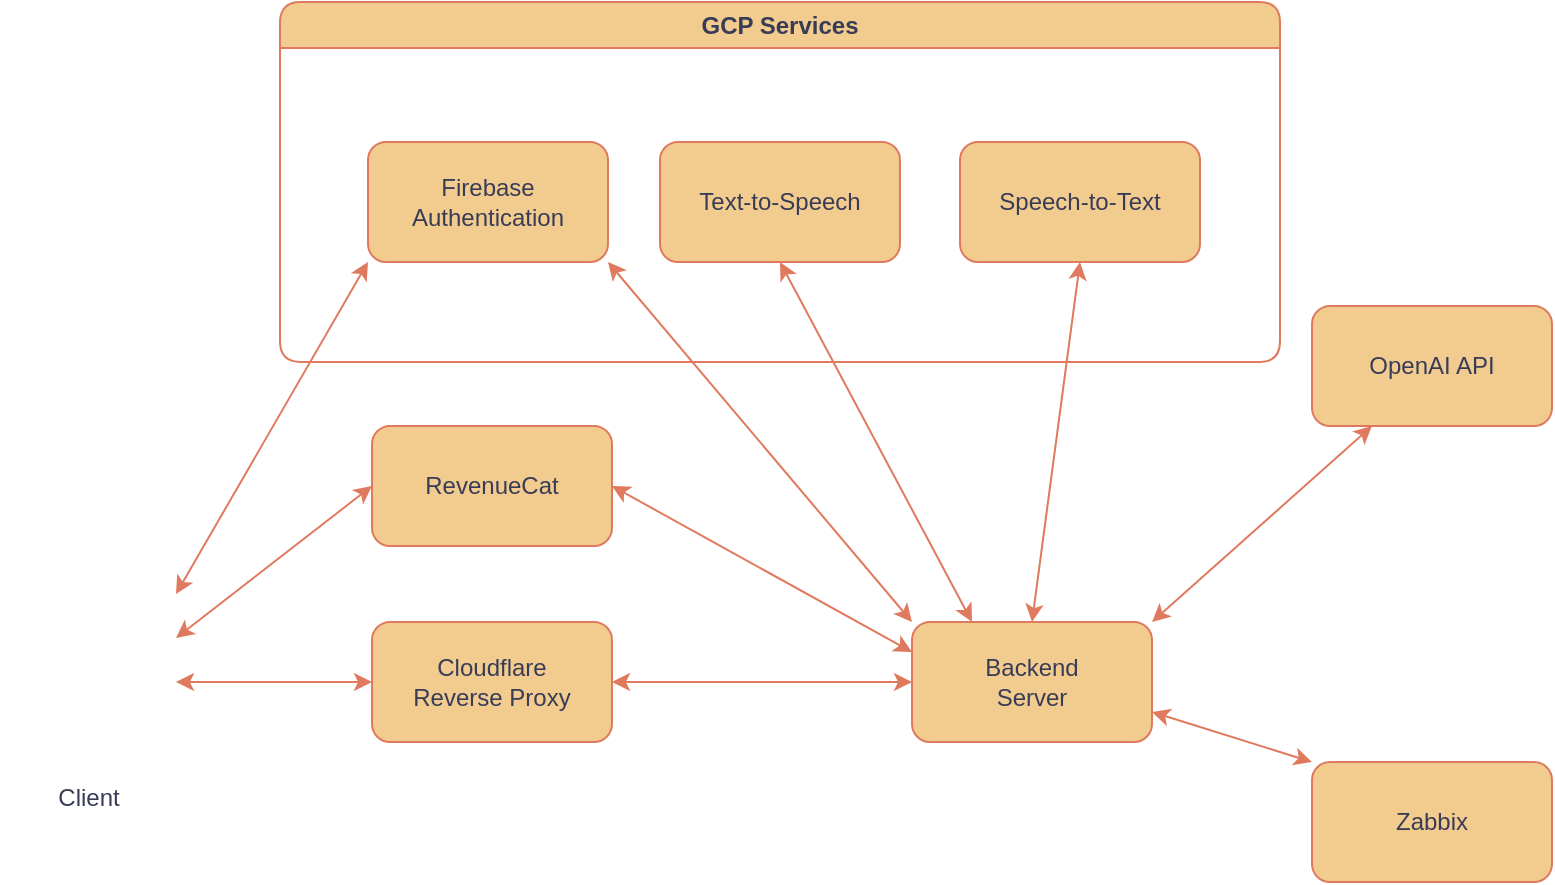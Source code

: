<mxfile version="22.0.4" type="github">
  <diagram name="ページ1" id="21Ub86jXEHeHZIK-sHaW">
    <mxGraphModel dx="1434" dy="711" grid="1" gridSize="10" guides="1" tooltips="1" connect="1" arrows="1" fold="1" page="1" pageScale="1" pageWidth="827" pageHeight="583" math="0" shadow="0">
      <root>
        <mxCell id="0" />
        <mxCell id="1" parent="0" />
        <mxCell id="uPsoir4W_fIyA9gBqgu5-14" value="RevenueCat" style="rounded=1;whiteSpace=wrap;html=1;labelBackgroundColor=none;fillColor=#F2CC8F;strokeColor=#E07A5F;fontColor=#393C56;" parent="1" vertex="1">
          <mxGeometry x="220" y="292" width="120" height="60" as="geometry" />
        </mxCell>
        <mxCell id="uPsoir4W_fIyA9gBqgu5-21" value="Client" style="shape=image;html=1;verticalAlign=top;verticalLabelPosition=bottom;labelBackgroundColor=none;imageAspect=0;aspect=fixed;image=https://cdn3.iconfinder.com/data/icons/essential-pack-2/48/26-Smartphone-128.png;rounded=1;fillColor=#F2CC8F;strokeColor=#E07A5F;fontColor=#393C56;imageBackground=none;" parent="1" vertex="1">
          <mxGeometry x="34" y="376" width="88" height="88" as="geometry" />
        </mxCell>
        <mxCell id="uPsoir4W_fIyA9gBqgu5-22" value="Cloudflare&lt;br&gt;Reverse Proxy" style="rounded=1;whiteSpace=wrap;html=1;labelBackgroundColor=none;fillColor=#F2CC8F;strokeColor=#E07A5F;fontColor=#393C56;" parent="1" vertex="1">
          <mxGeometry x="220" y="390" width="120" height="60" as="geometry" />
        </mxCell>
        <mxCell id="uPsoir4W_fIyA9gBqgu5-24" value="Backend&lt;br&gt;Server" style="rounded=1;whiteSpace=wrap;html=1;labelBackgroundColor=none;fillColor=#F2CC8F;strokeColor=#E07A5F;fontColor=#393C56;" parent="1" vertex="1">
          <mxGeometry x="490" y="390" width="120" height="60" as="geometry" />
        </mxCell>
        <mxCell id="uPsoir4W_fIyA9gBqgu5-25" value="GCP Services" style="swimlane;whiteSpace=wrap;html=1;rounded=1;labelBackgroundColor=none;fillColor=#F2CC8F;strokeColor=#E07A5F;fontColor=#393C56;" parent="1" vertex="1">
          <mxGeometry x="174" y="80" width="500" height="180" as="geometry" />
        </mxCell>
        <mxCell id="uPsoir4W_fIyA9gBqgu5-13" value="Firebase&lt;br&gt;Authentication" style="rounded=1;whiteSpace=wrap;html=1;labelBackgroundColor=none;fillColor=#F2CC8F;strokeColor=#E07A5F;fontColor=#393C56;" parent="uPsoir4W_fIyA9gBqgu5-25" vertex="1">
          <mxGeometry x="44" y="70" width="120" height="60" as="geometry" />
        </mxCell>
        <mxCell id="uPsoir4W_fIyA9gBqgu5-27" value="Text-to-Speech" style="rounded=1;whiteSpace=wrap;html=1;labelBackgroundColor=none;fillColor=#F2CC8F;strokeColor=#E07A5F;fontColor=#393C56;" parent="uPsoir4W_fIyA9gBqgu5-25" vertex="1">
          <mxGeometry x="190" y="70" width="120" height="60" as="geometry" />
        </mxCell>
        <mxCell id="uPsoir4W_fIyA9gBqgu5-28" value="Speech-to-Text" style="rounded=1;whiteSpace=wrap;html=1;labelBackgroundColor=none;fillColor=#F2CC8F;strokeColor=#E07A5F;fontColor=#393C56;" parent="uPsoir4W_fIyA9gBqgu5-25" vertex="1">
          <mxGeometry x="340" y="70" width="120" height="60" as="geometry" />
        </mxCell>
        <mxCell id="uPsoir4W_fIyA9gBqgu5-29" value="OpenAI API" style="rounded=1;whiteSpace=wrap;html=1;labelBackgroundColor=none;fillColor=#F2CC8F;strokeColor=#E07A5F;fontColor=#393C56;" parent="1" vertex="1">
          <mxGeometry x="690" y="232" width="120" height="60" as="geometry" />
        </mxCell>
        <mxCell id="uPsoir4W_fIyA9gBqgu5-34" value="" style="endArrow=classic;html=1;rounded=1;exitX=1;exitY=0.25;exitDx=0;exitDy=0;entryX=0;entryY=0.5;entryDx=0;entryDy=0;startArrow=classic;startFill=1;labelBackgroundColor=none;strokeColor=#E07A5F;fontColor=default;" parent="1" source="uPsoir4W_fIyA9gBqgu5-21" target="uPsoir4W_fIyA9gBqgu5-14" edge="1">
          <mxGeometry width="50" height="50" relative="1" as="geometry">
            <mxPoint x="214" y="460" as="sourcePoint" />
            <mxPoint x="264" y="410" as="targetPoint" />
          </mxGeometry>
        </mxCell>
        <mxCell id="uPsoir4W_fIyA9gBqgu5-35" value="" style="endArrow=classic;html=1;rounded=1;exitX=1;exitY=0.5;exitDx=0;exitDy=0;entryX=0;entryY=0.5;entryDx=0;entryDy=0;startArrow=classic;startFill=1;labelBackgroundColor=none;strokeColor=#E07A5F;fontColor=default;" parent="1" source="uPsoir4W_fIyA9gBqgu5-21" target="uPsoir4W_fIyA9gBqgu5-22" edge="1">
          <mxGeometry width="50" height="50" relative="1" as="geometry">
            <mxPoint x="414" y="410" as="sourcePoint" />
            <mxPoint x="464" y="360" as="targetPoint" />
          </mxGeometry>
        </mxCell>
        <mxCell id="uPsoir4W_fIyA9gBqgu5-37" value="" style="endArrow=classic;html=1;rounded=1;exitX=1;exitY=0.5;exitDx=0;exitDy=0;entryX=0;entryY=0.5;entryDx=0;entryDy=0;startArrow=classic;startFill=1;labelBackgroundColor=none;strokeColor=#E07A5F;fontColor=default;" parent="1" source="uPsoir4W_fIyA9gBqgu5-22" target="uPsoir4W_fIyA9gBqgu5-24" edge="1">
          <mxGeometry width="50" height="50" relative="1" as="geometry">
            <mxPoint x="359" y="410" as="sourcePoint" />
            <mxPoint x="409" y="360" as="targetPoint" />
          </mxGeometry>
        </mxCell>
        <mxCell id="uPsoir4W_fIyA9gBqgu5-38" value="" style="endArrow=classic;startArrow=classic;html=1;rounded=1;exitX=1;exitY=0;exitDx=0;exitDy=0;entryX=0;entryY=1;entryDx=0;entryDy=0;labelBackgroundColor=none;strokeColor=#E07A5F;fontColor=default;" parent="1" source="uPsoir4W_fIyA9gBqgu5-21" target="uPsoir4W_fIyA9gBqgu5-13" edge="1">
          <mxGeometry width="50" height="50" relative="1" as="geometry">
            <mxPoint x="134" y="390" as="sourcePoint" />
            <mxPoint x="184" y="340" as="targetPoint" />
          </mxGeometry>
        </mxCell>
        <mxCell id="uPsoir4W_fIyA9gBqgu5-39" value="" style="endArrow=classic;startArrow=classic;html=1;rounded=1;entryX=1;entryY=0.5;entryDx=0;entryDy=0;exitX=0;exitY=0.25;exitDx=0;exitDy=0;labelBackgroundColor=none;strokeColor=#E07A5F;fontColor=default;" parent="1" source="uPsoir4W_fIyA9gBqgu5-24" target="uPsoir4W_fIyA9gBqgu5-14" edge="1">
          <mxGeometry width="50" height="50" relative="1" as="geometry">
            <mxPoint x="359" y="410" as="sourcePoint" />
            <mxPoint x="409" y="360" as="targetPoint" />
          </mxGeometry>
        </mxCell>
        <mxCell id="uPsoir4W_fIyA9gBqgu5-40" value="" style="endArrow=classic;startArrow=classic;html=1;rounded=1;exitX=0.25;exitY=0;exitDx=0;exitDy=0;entryX=0.5;entryY=1;entryDx=0;entryDy=0;labelBackgroundColor=none;strokeColor=#E07A5F;fontColor=default;" parent="1" source="uPsoir4W_fIyA9gBqgu5-24" target="uPsoir4W_fIyA9gBqgu5-27" edge="1">
          <mxGeometry width="50" height="50" relative="1" as="geometry">
            <mxPoint x="799" y="470" as="sourcePoint" />
            <mxPoint x="849" y="420" as="targetPoint" />
          </mxGeometry>
        </mxCell>
        <mxCell id="uPsoir4W_fIyA9gBqgu5-41" value="" style="endArrow=classic;startArrow=classic;html=1;rounded=1;exitX=1;exitY=0;exitDx=0;exitDy=0;entryX=0.25;entryY=1;entryDx=0;entryDy=0;labelBackgroundColor=none;strokeColor=#E07A5F;fontColor=default;" parent="1" source="uPsoir4W_fIyA9gBqgu5-24" target="uPsoir4W_fIyA9gBqgu5-29" edge="1">
          <mxGeometry width="50" height="50" relative="1" as="geometry">
            <mxPoint x="819" y="500" as="sourcePoint" />
            <mxPoint x="869" y="450" as="targetPoint" />
          </mxGeometry>
        </mxCell>
        <mxCell id="uPsoir4W_fIyA9gBqgu5-42" value="" style="endArrow=classic;startArrow=classic;html=1;rounded=1;exitX=0.5;exitY=0;exitDx=0;exitDy=0;entryX=0.5;entryY=1;entryDx=0;entryDy=0;labelBackgroundColor=none;strokeColor=#E07A5F;fontColor=default;" parent="1" source="uPsoir4W_fIyA9gBqgu5-24" target="uPsoir4W_fIyA9gBqgu5-28" edge="1">
          <mxGeometry width="50" height="50" relative="1" as="geometry">
            <mxPoint x="719" y="540" as="sourcePoint" />
            <mxPoint x="769" y="490" as="targetPoint" />
          </mxGeometry>
        </mxCell>
        <mxCell id="oq4ZcCb69gzUYesRxGB6-1" value="" style="endArrow=classic;startArrow=classic;html=1;rounded=1;exitX=0;exitY=0;exitDx=0;exitDy=0;entryX=1;entryY=1;entryDx=0;entryDy=0;labelBackgroundColor=none;strokeColor=#E07A5F;fontColor=default;" parent="1" source="uPsoir4W_fIyA9gBqgu5-24" target="uPsoir4W_fIyA9gBqgu5-13" edge="1">
          <mxGeometry width="50" height="50" relative="1" as="geometry">
            <mxPoint x="446" y="412" as="sourcePoint" />
            <mxPoint x="350" y="232" as="targetPoint" />
          </mxGeometry>
        </mxCell>
        <mxCell id="eKqNcAVWp5OLpvhDNlYv-1" value="Zabbix" style="rounded=1;whiteSpace=wrap;html=1;labelBackgroundColor=none;fillColor=#F2CC8F;strokeColor=#E07A5F;fontColor=#393C56;" vertex="1" parent="1">
          <mxGeometry x="690" y="460" width="120" height="60" as="geometry" />
        </mxCell>
        <mxCell id="eKqNcAVWp5OLpvhDNlYv-4" value="" style="endArrow=classic;startArrow=classic;html=1;rounded=1;exitX=0;exitY=0;exitDx=0;exitDy=0;entryX=1;entryY=0.75;entryDx=0;entryDy=0;labelBackgroundColor=none;strokeColor=#E07A5F;fontColor=default;" edge="1" parent="1" source="eKqNcAVWp5OLpvhDNlYv-1" target="uPsoir4W_fIyA9gBqgu5-24">
          <mxGeometry width="50" height="50" relative="1" as="geometry">
            <mxPoint x="730" y="400" as="sourcePoint" />
            <mxPoint x="840" y="302" as="targetPoint" />
          </mxGeometry>
        </mxCell>
      </root>
    </mxGraphModel>
  </diagram>
</mxfile>
